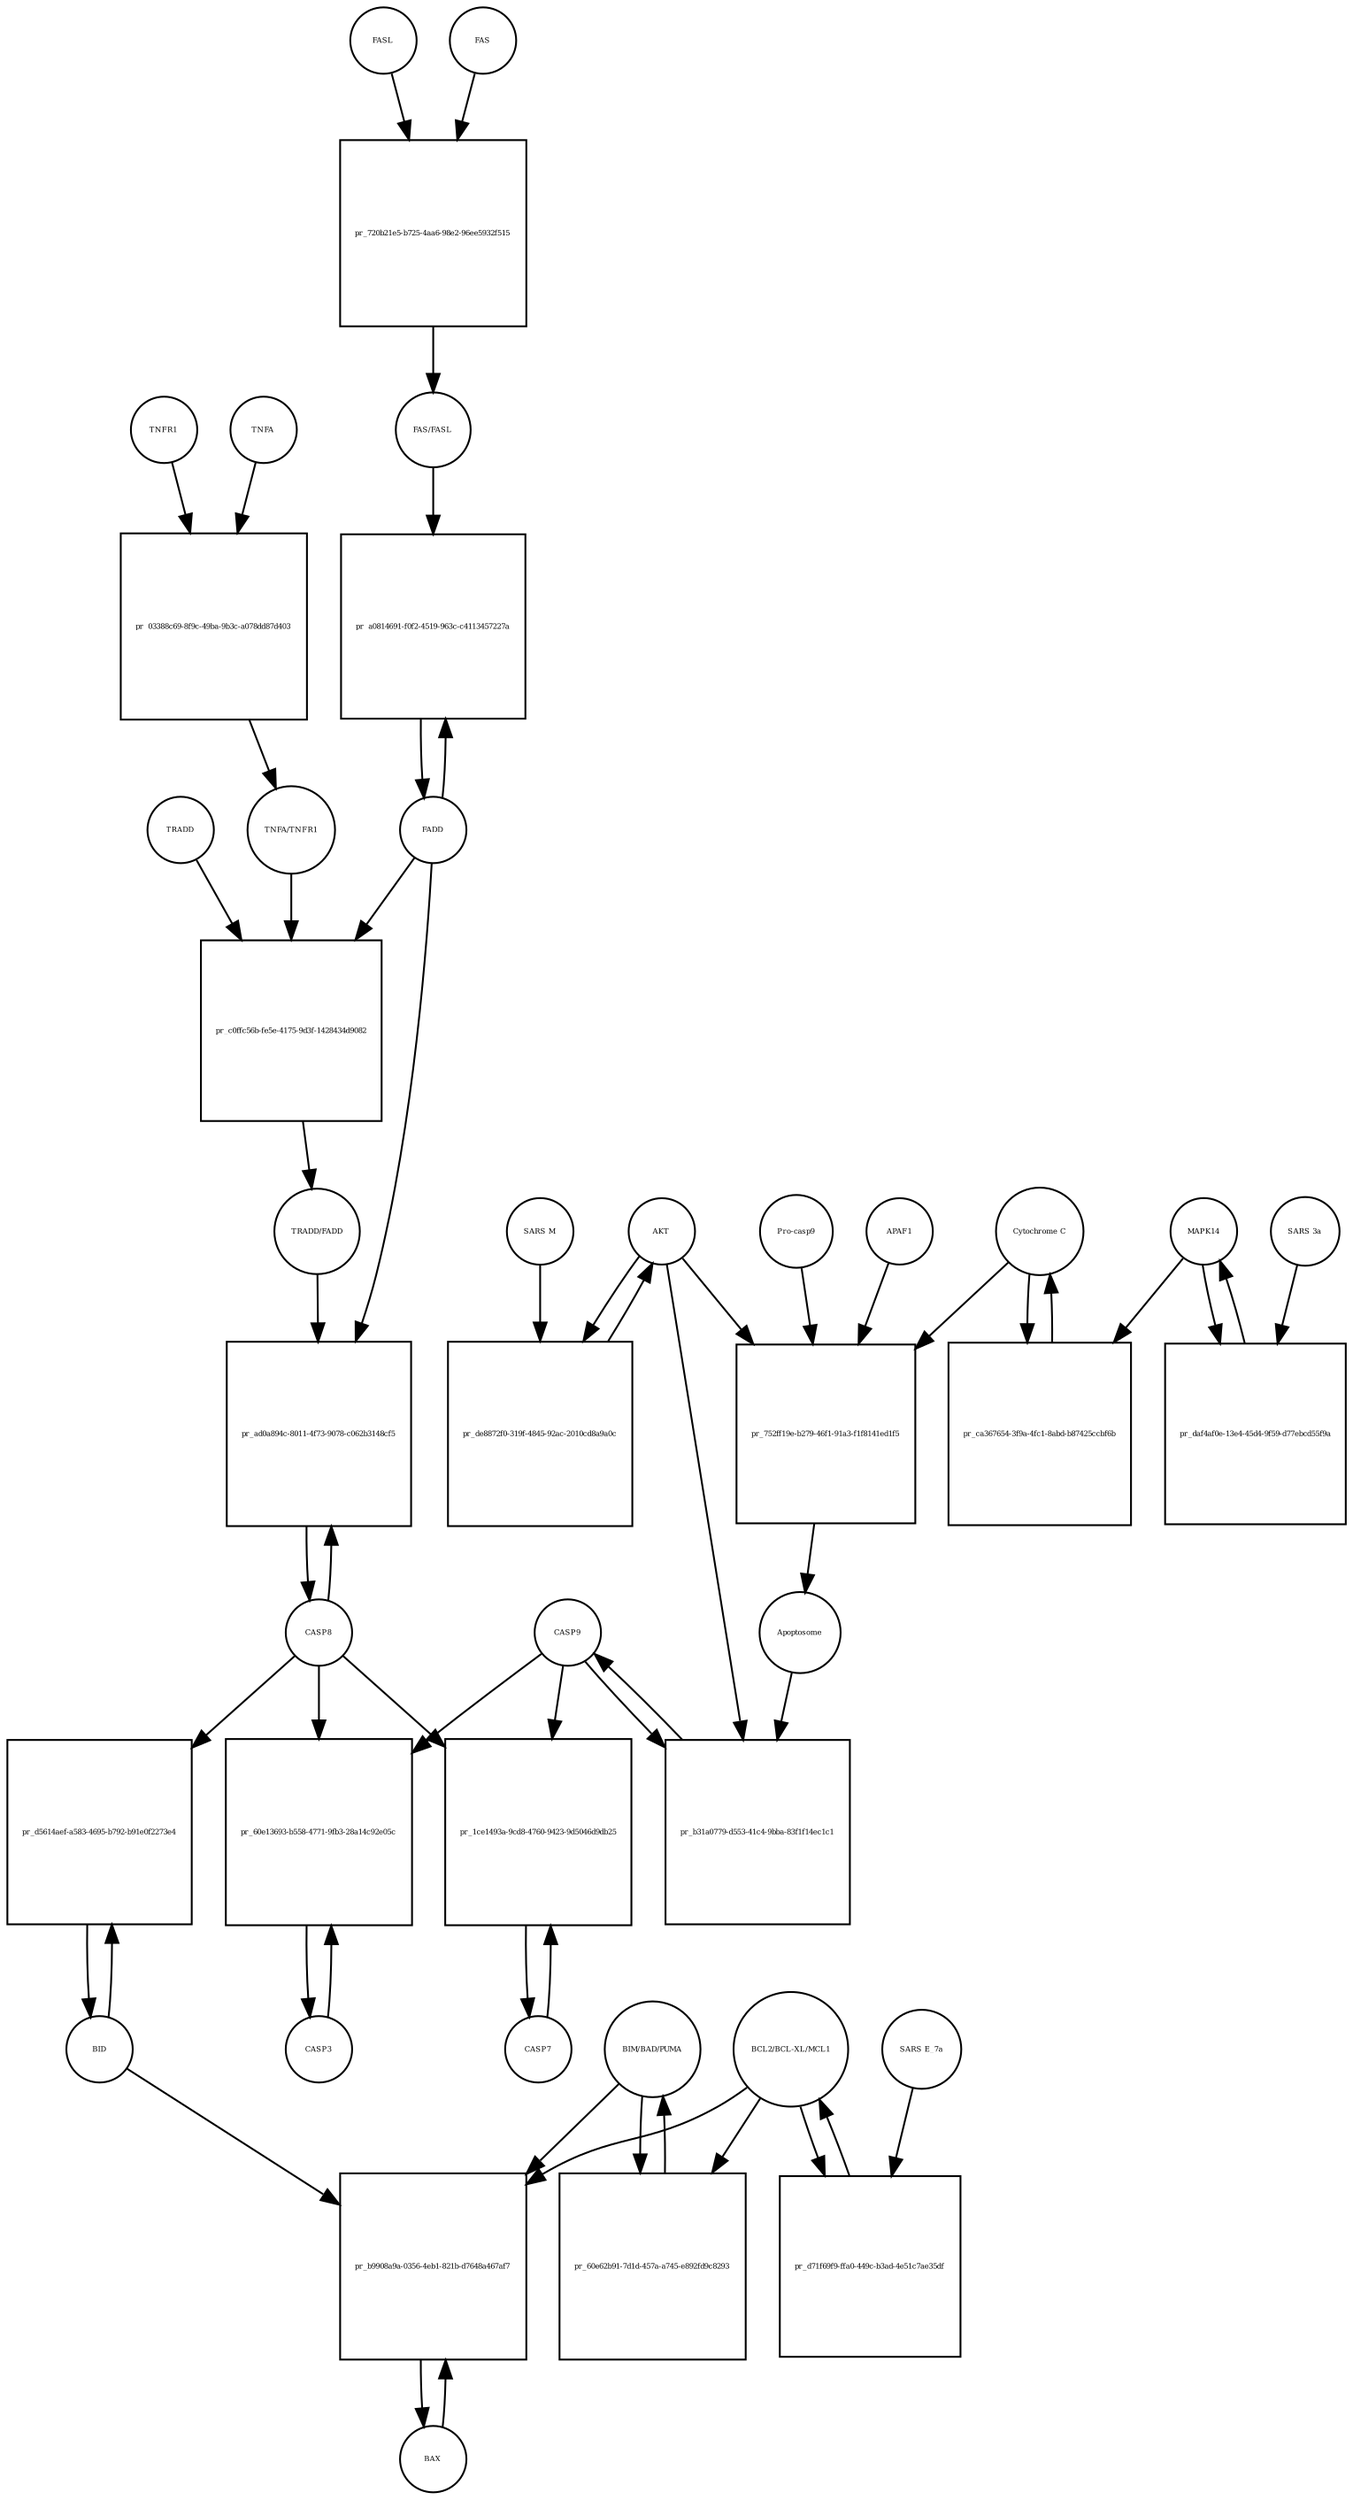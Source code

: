 strict digraph  {
FASL [annotation="", bipartite=0, cls=macromolecule, fontsize=4, label=FASL, shape=circle];
"pr_720b21e5-b725-4aa6-98e2-96ee5932f515" [annotation="", bipartite=1, cls=process, fontsize=4, label="pr_720b21e5-b725-4aa6-98e2-96ee5932f515", shape=square];
FAS [annotation="", bipartite=0, cls=macromolecule, fontsize=4, label=FAS, shape=circle];
"FAS/FASL" [annotation="", bipartite=0, cls=complex, fontsize=4, label="FAS/FASL", shape=circle];
TNFA [annotation="", bipartite=0, cls=macromolecule, fontsize=4, label=TNFA, shape=circle];
"pr_03388c69-8f9c-49ba-9b3c-a078dd87d403" [annotation="", bipartite=1, cls=process, fontsize=4, label="pr_03388c69-8f9c-49ba-9b3c-a078dd87d403", shape=square];
TNFR1 [annotation="", bipartite=0, cls=macromolecule, fontsize=4, label=TNFR1, shape=circle];
"TNFA/TNFR1" [annotation="", bipartite=0, cls=complex, fontsize=4, label="TNFA/TNFR1", shape=circle];
FADD [annotation="", bipartite=0, cls=macromolecule, fontsize=4, label=FADD, shape=circle];
"pr_a0814691-f0f2-4519-963c-c4113457227a" [annotation="", bipartite=1, cls=process, fontsize=4, label="pr_a0814691-f0f2-4519-963c-c4113457227a", shape=square];
CASP8 [annotation="", bipartite=0, cls=macromolecule, fontsize=4, label=CASP8, shape=circle];
"pr_ad0a894c-8011-4f73-9078-c062b3148cf5" [annotation="", bipartite=1, cls=process, fontsize=4, label="pr_ad0a894c-8011-4f73-9078-c062b3148cf5", shape=square];
"TRADD/FADD" [annotation="", bipartite=0, cls=complex, fontsize=4, label="TRADD/FADD", shape=circle];
CASP3 [annotation="", bipartite=0, cls=macromolecule, fontsize=4, label=CASP3, shape=circle];
"pr_60e13693-b558-4771-9fb3-28a14c92e05c" [annotation="", bipartite=1, cls=process, fontsize=4, label="pr_60e13693-b558-4771-9fb3-28a14c92e05c", shape=square];
CASP9 [annotation="", bipartite=0, cls=macromolecule, fontsize=4, label=CASP9, shape=circle];
"pr_b31a0779-d553-41c4-9bba-83f1f14ec1c1" [annotation="", bipartite=1, cls=process, fontsize=4, label="pr_b31a0779-d553-41c4-9bba-83f1f14ec1c1", shape=square];
Apoptosome [annotation="", bipartite=0, cls=complex, fontsize=4, label=Apoptosome, shape=circle];
AKT [annotation="", bipartite=0, cls=macromolecule, fontsize=4, label=AKT, shape=circle];
BID [annotation="", bipartite=0, cls=macromolecule, fontsize=4, label=BID, shape=circle];
"pr_d5614aef-a583-4695-b792-b91e0f2273e4" [annotation="", bipartite=1, cls=process, fontsize=4, label="pr_d5614aef-a583-4695-b792-b91e0f2273e4", shape=square];
BAX [annotation="", bipartite=0, cls=macromolecule, fontsize=4, label=BAX, shape=circle];
"pr_b9908a9a-0356-4eb1-821b-d7648a467af7" [annotation="", bipartite=1, cls=process, fontsize=4, label="pr_b9908a9a-0356-4eb1-821b-d7648a467af7", shape=square];
"BIM/BAD/PUMA" [annotation="", bipartite=0, cls=complex, fontsize=4, label="BIM/BAD/PUMA", shape=circle];
"BCL2/BCL-XL/MCL1" [annotation="", bipartite=0, cls=complex, fontsize=4, label="BCL2/BCL-XL/MCL1", shape=circle];
"Cytochrome C" [annotation="", bipartite=0, cls=macromolecule, fontsize=4, label="Cytochrome C", shape=circle];
"pr_ca367654-3f9a-4fc1-8abd-b87425ccbf6b" [annotation="", bipartite=1, cls=process, fontsize=4, label="pr_ca367654-3f9a-4fc1-8abd-b87425ccbf6b", shape=square];
MAPK14 [annotation="", bipartite=0, cls=macromolecule, fontsize=4, label=MAPK14, shape=circle];
APAF1 [annotation="", bipartite=0, cls=macromolecule, fontsize=4, label=APAF1, shape=circle];
"pr_752ff19e-b279-46f1-91a3-f1f8141ed1f5" [annotation="", bipartite=1, cls=process, fontsize=4, label="pr_752ff19e-b279-46f1-91a3-f1f8141ed1f5", shape=square];
"Pro-casp9" [annotation="", bipartite=0, cls=macromolecule, fontsize=4, label="Pro-casp9", shape=circle];
CASP7 [annotation="", bipartite=0, cls=macromolecule, fontsize=4, label=CASP7, shape=circle];
"pr_1ce1493a-9cd8-4760-9423-9d5046d9db25" [annotation="", bipartite=1, cls=process, fontsize=4, label="pr_1ce1493a-9cd8-4760-9423-9d5046d9db25", shape=square];
"pr_de8872f0-319f-4845-92ac-2010cd8a9a0c" [annotation="", bipartite=1, cls=process, fontsize=4, label="pr_de8872f0-319f-4845-92ac-2010cd8a9a0c", shape=square];
"SARS M" [annotation="", bipartite=0, cls=macromolecule, fontsize=4, label="SARS M", shape=circle];
"pr_c0ffc56b-fe5e-4175-9d3f-1428434d9082" [annotation="", bipartite=1, cls=process, fontsize=4, label="pr_c0ffc56b-fe5e-4175-9d3f-1428434d9082", shape=square];
TRADD [annotation="", bipartite=0, cls=macromolecule, fontsize=4, label=TRADD, shape=circle];
"pr_daf4af0e-13e4-45d4-9f59-d77ebcd55f9a" [annotation="", bipartite=1, cls=process, fontsize=4, label="pr_daf4af0e-13e4-45d4-9f59-d77ebcd55f9a", shape=square];
"SARS 3a" [annotation="", bipartite=0, cls=macromolecule, fontsize=4, label="SARS 3a", shape=circle];
"pr_60e62b91-7d1d-457a-a745-e892fd9c8293" [annotation="", bipartite=1, cls=process, fontsize=4, label="pr_60e62b91-7d1d-457a-a745-e892fd9c8293", shape=square];
"pr_d71f69f9-ffa0-449c-b3ad-4e51c7ae35df" [annotation="", bipartite=1, cls=process, fontsize=4, label="pr_d71f69f9-ffa0-449c-b3ad-4e51c7ae35df", shape=square];
"SARS E_7a" [annotation="", bipartite=0, cls=macromolecule, fontsize=4, label="SARS E_7a", shape=circle];
FASL -> "pr_720b21e5-b725-4aa6-98e2-96ee5932f515"  [annotation="", interaction_type=consumption];
"pr_720b21e5-b725-4aa6-98e2-96ee5932f515" -> "FAS/FASL"  [annotation="", interaction_type=production];
FAS -> "pr_720b21e5-b725-4aa6-98e2-96ee5932f515"  [annotation="", interaction_type=consumption];
"FAS/FASL" -> "pr_a0814691-f0f2-4519-963c-c4113457227a"  [annotation="urn_miriam_kegg.pathway_hsa04210", interaction_type=catalysis];
TNFA -> "pr_03388c69-8f9c-49ba-9b3c-a078dd87d403"  [annotation="", interaction_type=consumption];
"pr_03388c69-8f9c-49ba-9b3c-a078dd87d403" -> "TNFA/TNFR1"  [annotation="", interaction_type=production];
TNFR1 -> "pr_03388c69-8f9c-49ba-9b3c-a078dd87d403"  [annotation="", interaction_type=consumption];
"TNFA/TNFR1" -> "pr_c0ffc56b-fe5e-4175-9d3f-1428434d9082"  [annotation="urn_miriam_kegg.pathway_hsa04210", interaction_type=catalysis];
FADD -> "pr_a0814691-f0f2-4519-963c-c4113457227a"  [annotation="", interaction_type=consumption];
FADD -> "pr_ad0a894c-8011-4f73-9078-c062b3148cf5"  [annotation="urn_miriam_kegg.pathway_hsa04210", interaction_type=catalysis];
FADD -> "pr_c0ffc56b-fe5e-4175-9d3f-1428434d9082"  [annotation="", interaction_type=consumption];
"pr_a0814691-f0f2-4519-963c-c4113457227a" -> FADD  [annotation="", interaction_type=production];
CASP8 -> "pr_ad0a894c-8011-4f73-9078-c062b3148cf5"  [annotation="", interaction_type=consumption];
CASP8 -> "pr_60e13693-b558-4771-9fb3-28a14c92e05c"  [annotation="urn_miriam_kegg.pathway_hsa04210", interaction_type=catalysis];
CASP8 -> "pr_d5614aef-a583-4695-b792-b91e0f2273e4"  [annotation="urn_miriam_kegg.pathway_hsa04210", interaction_type=catalysis];
CASP8 -> "pr_1ce1493a-9cd8-4760-9423-9d5046d9db25"  [annotation="urn_miriam_kegg.pathway_hsa04210", interaction_type=catalysis];
"pr_ad0a894c-8011-4f73-9078-c062b3148cf5" -> CASP8  [annotation="", interaction_type=production];
"TRADD/FADD" -> "pr_ad0a894c-8011-4f73-9078-c062b3148cf5"  [annotation="urn_miriam_kegg.pathway_hsa04210", interaction_type=catalysis];
CASP3 -> "pr_60e13693-b558-4771-9fb3-28a14c92e05c"  [annotation="", interaction_type=consumption];
"pr_60e13693-b558-4771-9fb3-28a14c92e05c" -> CASP3  [annotation="", interaction_type=production];
CASP9 -> "pr_60e13693-b558-4771-9fb3-28a14c92e05c"  [annotation="urn_miriam_kegg.pathway_hsa04210", interaction_type=catalysis];
CASP9 -> "pr_b31a0779-d553-41c4-9bba-83f1f14ec1c1"  [annotation="", interaction_type=consumption];
CASP9 -> "pr_1ce1493a-9cd8-4760-9423-9d5046d9db25"  [annotation="urn_miriam_kegg.pathway_hsa04210", interaction_type=catalysis];
"pr_b31a0779-d553-41c4-9bba-83f1f14ec1c1" -> CASP9  [annotation="", interaction_type=production];
Apoptosome -> "pr_b31a0779-d553-41c4-9bba-83f1f14ec1c1"  [annotation="urn_miriam_kegg.pathway_hsa04210", interaction_type=catalysis];
AKT -> "pr_b31a0779-d553-41c4-9bba-83f1f14ec1c1"  [annotation="urn_miriam_kegg.pathway_hsa04210", interaction_type=inhibition];
AKT -> "pr_752ff19e-b279-46f1-91a3-f1f8141ed1f5"  [annotation="urn_miriam_kegg.pathway_hsa04210", interaction_type=inhibition];
AKT -> "pr_de8872f0-319f-4845-92ac-2010cd8a9a0c"  [annotation="", interaction_type=consumption];
BID -> "pr_d5614aef-a583-4695-b792-b91e0f2273e4"  [annotation="", interaction_type=consumption];
BID -> "pr_b9908a9a-0356-4eb1-821b-d7648a467af7"  [annotation=urn_miriam_pubmed_31226023, interaction_type=catalysis];
"pr_d5614aef-a583-4695-b792-b91e0f2273e4" -> BID  [annotation="", interaction_type=production];
BAX -> "pr_b9908a9a-0356-4eb1-821b-d7648a467af7"  [annotation="", interaction_type=consumption];
"pr_b9908a9a-0356-4eb1-821b-d7648a467af7" -> BAX  [annotation="", interaction_type=production];
"BIM/BAD/PUMA" -> "pr_b9908a9a-0356-4eb1-821b-d7648a467af7"  [annotation=urn_miriam_pubmed_31226023, interaction_type=catalysis];
"BIM/BAD/PUMA" -> "pr_60e62b91-7d1d-457a-a745-e892fd9c8293"  [annotation="", interaction_type=consumption];
"BCL2/BCL-XL/MCL1" -> "pr_b9908a9a-0356-4eb1-821b-d7648a467af7"  [annotation=urn_miriam_pubmed_31226023, interaction_type=inhibition];
"BCL2/BCL-XL/MCL1" -> "pr_60e62b91-7d1d-457a-a745-e892fd9c8293"  [annotation="", interaction_type=inhibition];
"BCL2/BCL-XL/MCL1" -> "pr_d71f69f9-ffa0-449c-b3ad-4e51c7ae35df"  [annotation="", interaction_type=consumption];
"Cytochrome C" -> "pr_ca367654-3f9a-4fc1-8abd-b87425ccbf6b"  [annotation="", interaction_type=consumption];
"Cytochrome C" -> "pr_752ff19e-b279-46f1-91a3-f1f8141ed1f5"  [annotation="", interaction_type=consumption];
"pr_ca367654-3f9a-4fc1-8abd-b87425ccbf6b" -> "Cytochrome C"  [annotation="", interaction_type=production];
MAPK14 -> "pr_ca367654-3f9a-4fc1-8abd-b87425ccbf6b"  [annotation="urn_miriam_kegg.pathway_hsa04210|urn_miriam_pubmed_31226023", interaction_type=catalysis];
MAPK14 -> "pr_daf4af0e-13e4-45d4-9f59-d77ebcd55f9a"  [annotation="", interaction_type=consumption];
APAF1 -> "pr_752ff19e-b279-46f1-91a3-f1f8141ed1f5"  [annotation="", interaction_type=consumption];
"pr_752ff19e-b279-46f1-91a3-f1f8141ed1f5" -> Apoptosome  [annotation="", interaction_type=production];
"Pro-casp9" -> "pr_752ff19e-b279-46f1-91a3-f1f8141ed1f5"  [annotation="", interaction_type=consumption];
CASP7 -> "pr_1ce1493a-9cd8-4760-9423-9d5046d9db25"  [annotation="", interaction_type=consumption];
"pr_1ce1493a-9cd8-4760-9423-9d5046d9db25" -> CASP7  [annotation="", interaction_type=production];
"pr_de8872f0-319f-4845-92ac-2010cd8a9a0c" -> AKT  [annotation="", interaction_type=production];
"SARS M" -> "pr_de8872f0-319f-4845-92ac-2010cd8a9a0c"  [annotation=urn_miriam_pubmed_31226023, interaction_type=inhibition];
"pr_c0ffc56b-fe5e-4175-9d3f-1428434d9082" -> "TRADD/FADD"  [annotation="", interaction_type=production];
TRADD -> "pr_c0ffc56b-fe5e-4175-9d3f-1428434d9082"  [annotation="", interaction_type=consumption];
"pr_daf4af0e-13e4-45d4-9f59-d77ebcd55f9a" -> MAPK14  [annotation="", interaction_type=production];
"SARS 3a" -> "pr_daf4af0e-13e4-45d4-9f59-d77ebcd55f9a"  [annotation=urn_miriam_pubmed_31226023, interaction_type=catalysis];
"pr_60e62b91-7d1d-457a-a745-e892fd9c8293" -> "BIM/BAD/PUMA"  [annotation="", interaction_type=production];
"pr_d71f69f9-ffa0-449c-b3ad-4e51c7ae35df" -> "BCL2/BCL-XL/MCL1"  [annotation="", interaction_type=production];
"SARS E_7a" -> "pr_d71f69f9-ffa0-449c-b3ad-4e51c7ae35df"  [annotation="", interaction_type=inhibition];
}
